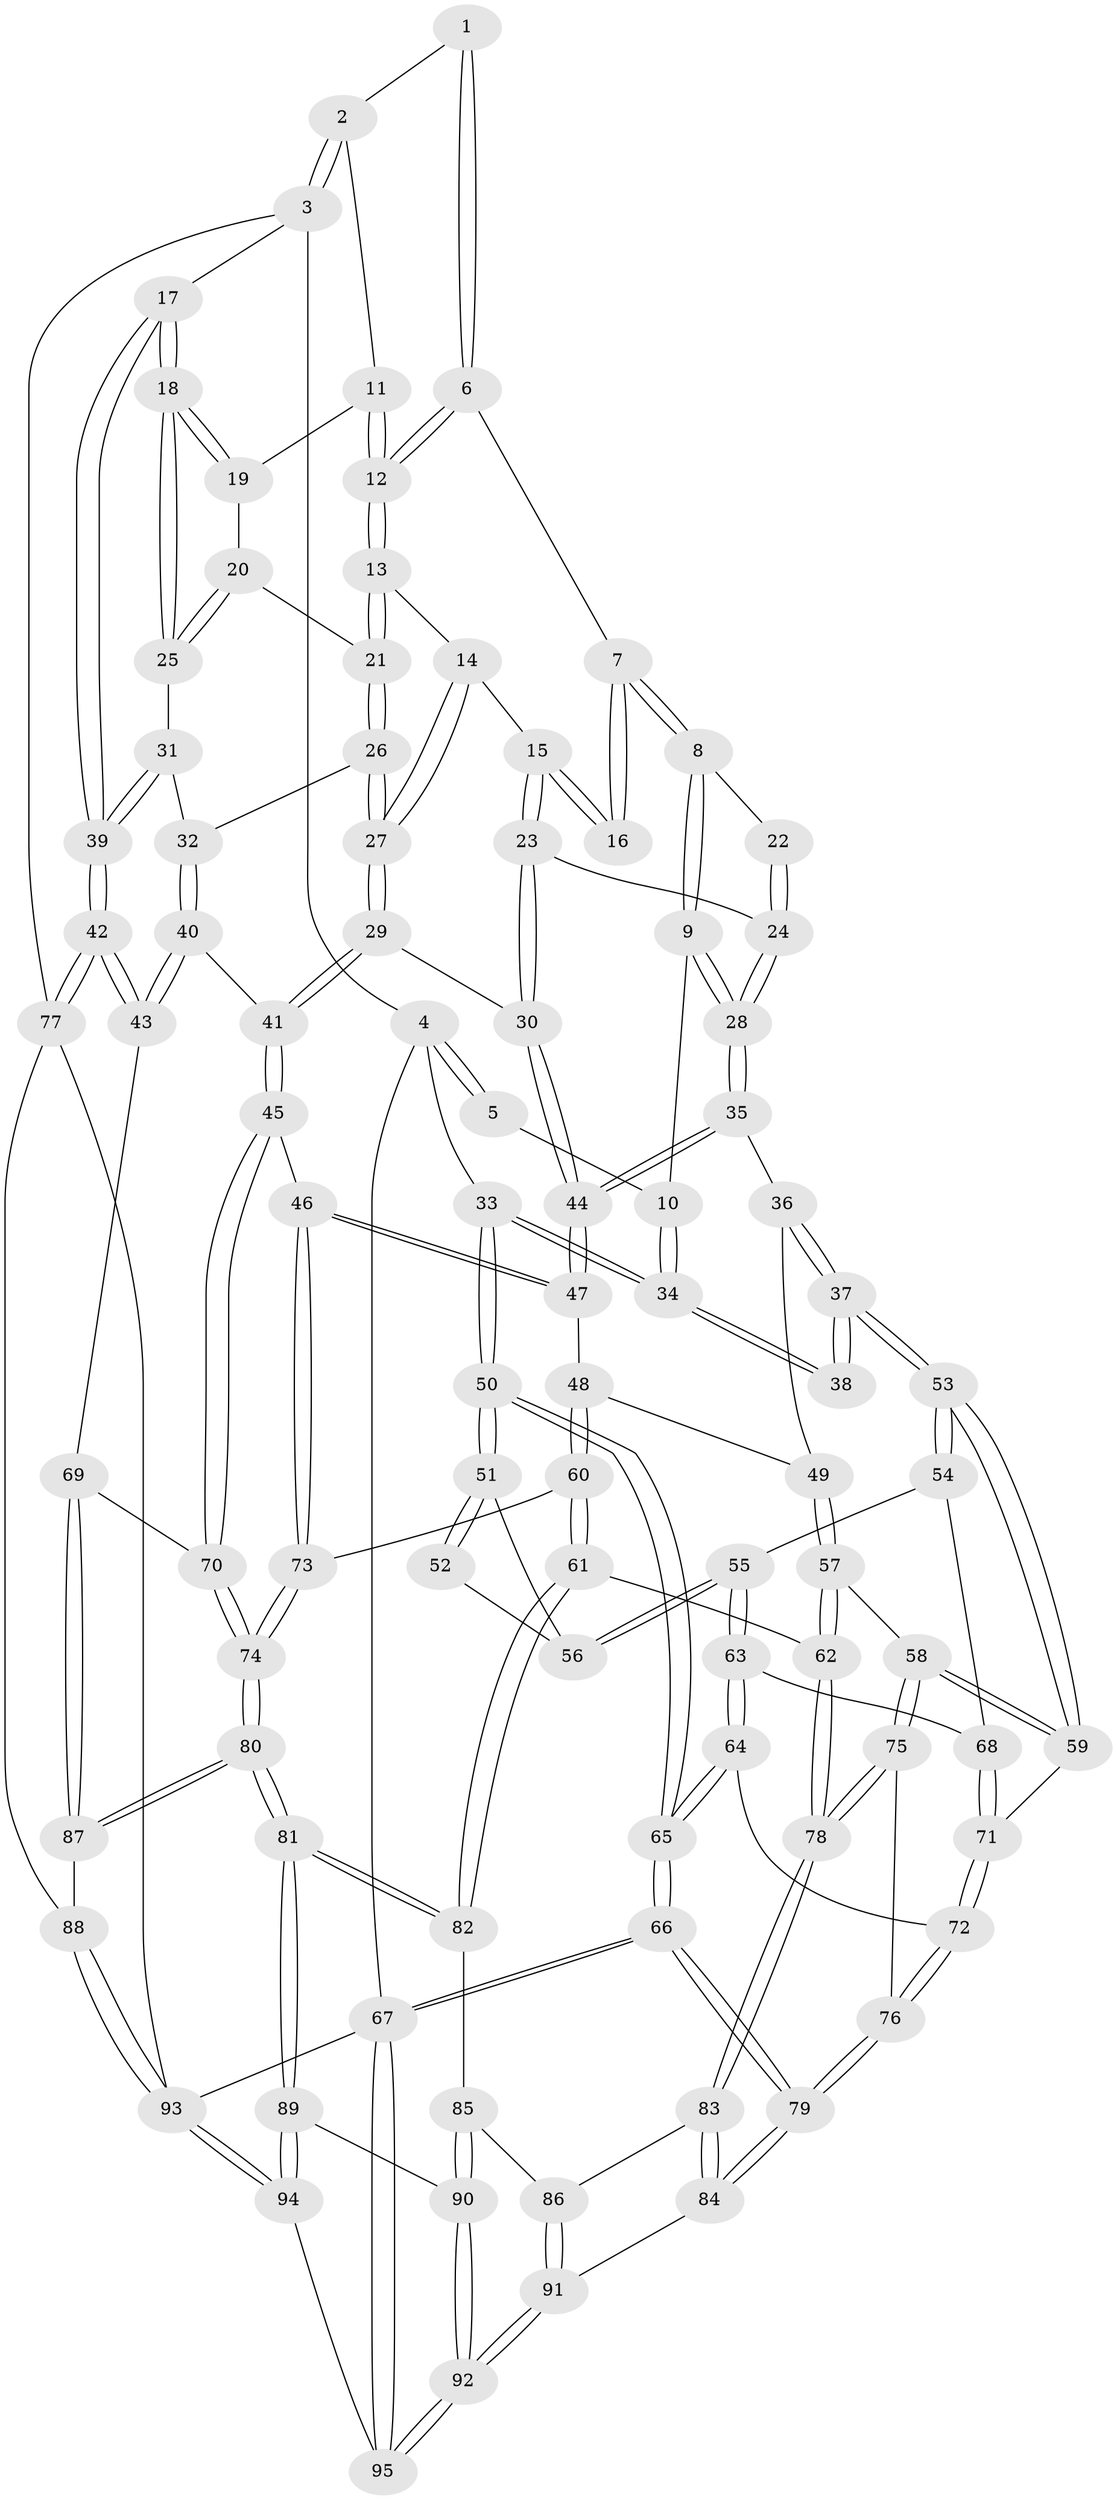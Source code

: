 // coarse degree distribution, {5: 0.2, 4: 0.26666666666666666, 2: 0.1, 3: 0.4, 6: 0.03333333333333333}
// Generated by graph-tools (version 1.1) at 2025/38/03/04/25 23:38:26]
// undirected, 95 vertices, 234 edges
graph export_dot {
  node [color=gray90,style=filled];
  1 [pos="+0.5462323588904716+0"];
  2 [pos="+0.9761779562156584+0"];
  3 [pos="+1+0"];
  4 [pos="+0+0"];
  5 [pos="+0.4067594330275893+0"];
  6 [pos="+0.57784981341907+0"];
  7 [pos="+0.5317668343521629+0.04999288458876201"];
  8 [pos="+0.42676749857962265+0.12929500061530738"];
  9 [pos="+0.3765765675663299+0.15396007051883576"];
  10 [pos="+0.3518260382000377+0.11692799947707197"];
  11 [pos="+0.7362713072750086+0.0820008377389009"];
  12 [pos="+0.6496564785504965+0.0622066117657103"];
  13 [pos="+0.6379128205327944+0.133530125654783"];
  14 [pos="+0.6049332338461767+0.15281266810660035"];
  15 [pos="+0.5608250072948447+0.160659814800179"];
  16 [pos="+0.5364731794665915+0.1424013610043358"];
  17 [pos="+1+0.14629874796251285"];
  18 [pos="+0.9802374263957898+0.1551870834975044"];
  19 [pos="+0.7400209525179426+0.08501171406769945"];
  20 [pos="+0.7259820257342593+0.1662357417504862"];
  21 [pos="+0.6473189457779802+0.14857916706307886"];
  22 [pos="+0.5354447187130371+0.14288626236225574"];
  23 [pos="+0.5411273565365213+0.27018911173245824"];
  24 [pos="+0.4291162041445652+0.24665602648346538"];
  25 [pos="+0.7561329894986626+0.23214128483409954"];
  26 [pos="+0.6732603841382084+0.260108043223543"];
  27 [pos="+0.5938520545541851+0.28465362005026057"];
  28 [pos="+0.3908415744578789+0.24611674099400838"];
  29 [pos="+0.5810601970005691+0.2912029723340829"];
  30 [pos="+0.5754819188369854+0.29165425809011464"];
  31 [pos="+0.7372839382885356+0.2495156065963901"];
  32 [pos="+0.7097081663175578+0.2673667905275438"];
  33 [pos="+0+0"];
  34 [pos="+0.08686347015891313+0.09632172143401861"];
  35 [pos="+0.37798943180176353+0.2649545292552214"];
  36 [pos="+0.37029396901725997+0.2733147117979489"];
  37 [pos="+0.22006239835583294+0.3178242181844731"];
  38 [pos="+0.16287733047677871+0.2791741285471115"];
  39 [pos="+1+0.5178317670092525"];
  40 [pos="+0.7414019570428363+0.4077662274194095"];
  41 [pos="+0.6687991995870514+0.41898104815566517"];
  42 [pos="+1+0.5289558370053304"];
  43 [pos="+0.9662600496419474+0.5355894134417102"];
  44 [pos="+0.5304318416962138+0.40664118086010176"];
  45 [pos="+0.5519195898023928+0.5121406064024744"];
  46 [pos="+0.5391014120283071+0.5122893217649113"];
  47 [pos="+0.5258836040483493+0.45321782605024086"];
  48 [pos="+0.391117356644712+0.360571106036608"];
  49 [pos="+0.389134342344855+0.3576733815702084"];
  50 [pos="+0+0.18824709511154938"];
  51 [pos="+0+0.22975883189998964"];
  52 [pos="+0.09765743801216531+0.3265683223243522"];
  53 [pos="+0.22206145678398473+0.48586118078703355"];
  54 [pos="+0.10531796731647114+0.436972324016529"];
  55 [pos="+0.048585355909907965+0.39203074823346346"];
  56 [pos="+0.06582394875775148+0.36018498978855473"];
  57 [pos="+0.2739894102594809+0.545472428537024"];
  58 [pos="+0.23307359088035798+0.5190354475109293"];
  59 [pos="+0.23011900121000725+0.5168817682801472"];
  60 [pos="+0.4282963372481624+0.5823428046047132"];
  61 [pos="+0.3701411077782693+0.6049020196859227"];
  62 [pos="+0.29693465536541186+0.5674736473002487"];
  63 [pos="+0+0.44546188199358955"];
  64 [pos="+0+0.4719466228745952"];
  65 [pos="+0+0.47235081524074796"];
  66 [pos="+0+0.8666585865143844"];
  67 [pos="+0+1"];
  68 [pos="+0.05276307946174056+0.4922974200849154"];
  69 [pos="+0.8603411207284993+0.5975812072429784"];
  70 [pos="+0.7140482131699413+0.6032871186184854"];
  71 [pos="+0.12297124271981051+0.5540301210177246"];
  72 [pos="+0.09381932455249807+0.5859264705540338"];
  73 [pos="+0.46266799006121934+0.5754415616253028"];
  74 [pos="+0.5930346067392928+0.7400078502140942"];
  75 [pos="+0.13368288756863747+0.6932091762108162"];
  76 [pos="+0.06157223152986135+0.657558726456849"];
  77 [pos="+1+0.9395469940195563"];
  78 [pos="+0.1691652185053521+0.7184598126047261"];
  79 [pos="+0+0.8513859161686367"];
  80 [pos="+0.5982692521306522+0.8388699846960164"];
  81 [pos="+0.5745128133722032+0.8682828425859789"];
  82 [pos="+0.3680568279570673+0.635595678396374"];
  83 [pos="+0.17633769246394673+0.7515928784704043"];
  84 [pos="+0.11536626636759272+0.8440190214997799"];
  85 [pos="+0.33266447752247796+0.7644121309627765"];
  86 [pos="+0.3147085448317223+0.7764855529518846"];
  87 [pos="+0.7545716126358223+0.8114214754425783"];
  88 [pos="+0.8169811173645486+0.8826376812355152"];
  89 [pos="+0.5599274477410537+0.8953710210431145"];
  90 [pos="+0.43904347808623817+0.8611878351353879"];
  91 [pos="+0.23539882486966698+0.9360490364017916"];
  92 [pos="+0.2533079766398737+0.9925102066969922"];
  93 [pos="+0.6723503513652849+1"];
  94 [pos="+0.5776725867590505+1"];
  95 [pos="+0.25778264140153423+1"];
  1 -- 2;
  1 -- 6;
  1 -- 6;
  2 -- 3;
  2 -- 3;
  2 -- 11;
  3 -- 4;
  3 -- 17;
  3 -- 77;
  4 -- 5;
  4 -- 5;
  4 -- 33;
  4 -- 67;
  5 -- 10;
  6 -- 7;
  6 -- 12;
  6 -- 12;
  7 -- 8;
  7 -- 8;
  7 -- 16;
  7 -- 16;
  8 -- 9;
  8 -- 9;
  8 -- 22;
  9 -- 10;
  9 -- 28;
  9 -- 28;
  10 -- 34;
  10 -- 34;
  11 -- 12;
  11 -- 12;
  11 -- 19;
  12 -- 13;
  12 -- 13;
  13 -- 14;
  13 -- 21;
  13 -- 21;
  14 -- 15;
  14 -- 27;
  14 -- 27;
  15 -- 16;
  15 -- 16;
  15 -- 23;
  15 -- 23;
  17 -- 18;
  17 -- 18;
  17 -- 39;
  17 -- 39;
  18 -- 19;
  18 -- 19;
  18 -- 25;
  18 -- 25;
  19 -- 20;
  20 -- 21;
  20 -- 25;
  20 -- 25;
  21 -- 26;
  21 -- 26;
  22 -- 24;
  22 -- 24;
  23 -- 24;
  23 -- 30;
  23 -- 30;
  24 -- 28;
  24 -- 28;
  25 -- 31;
  26 -- 27;
  26 -- 27;
  26 -- 32;
  27 -- 29;
  27 -- 29;
  28 -- 35;
  28 -- 35;
  29 -- 30;
  29 -- 41;
  29 -- 41;
  30 -- 44;
  30 -- 44;
  31 -- 32;
  31 -- 39;
  31 -- 39;
  32 -- 40;
  32 -- 40;
  33 -- 34;
  33 -- 34;
  33 -- 50;
  33 -- 50;
  34 -- 38;
  34 -- 38;
  35 -- 36;
  35 -- 44;
  35 -- 44;
  36 -- 37;
  36 -- 37;
  36 -- 49;
  37 -- 38;
  37 -- 38;
  37 -- 53;
  37 -- 53;
  39 -- 42;
  39 -- 42;
  40 -- 41;
  40 -- 43;
  40 -- 43;
  41 -- 45;
  41 -- 45;
  42 -- 43;
  42 -- 43;
  42 -- 77;
  42 -- 77;
  43 -- 69;
  44 -- 47;
  44 -- 47;
  45 -- 46;
  45 -- 70;
  45 -- 70;
  46 -- 47;
  46 -- 47;
  46 -- 73;
  46 -- 73;
  47 -- 48;
  48 -- 49;
  48 -- 60;
  48 -- 60;
  49 -- 57;
  49 -- 57;
  50 -- 51;
  50 -- 51;
  50 -- 65;
  50 -- 65;
  51 -- 52;
  51 -- 52;
  51 -- 56;
  52 -- 56;
  53 -- 54;
  53 -- 54;
  53 -- 59;
  53 -- 59;
  54 -- 55;
  54 -- 68;
  55 -- 56;
  55 -- 56;
  55 -- 63;
  55 -- 63;
  57 -- 58;
  57 -- 62;
  57 -- 62;
  58 -- 59;
  58 -- 59;
  58 -- 75;
  58 -- 75;
  59 -- 71;
  60 -- 61;
  60 -- 61;
  60 -- 73;
  61 -- 62;
  61 -- 82;
  61 -- 82;
  62 -- 78;
  62 -- 78;
  63 -- 64;
  63 -- 64;
  63 -- 68;
  64 -- 65;
  64 -- 65;
  64 -- 72;
  65 -- 66;
  65 -- 66;
  66 -- 67;
  66 -- 67;
  66 -- 79;
  66 -- 79;
  67 -- 95;
  67 -- 95;
  67 -- 93;
  68 -- 71;
  68 -- 71;
  69 -- 70;
  69 -- 87;
  69 -- 87;
  70 -- 74;
  70 -- 74;
  71 -- 72;
  71 -- 72;
  72 -- 76;
  72 -- 76;
  73 -- 74;
  73 -- 74;
  74 -- 80;
  74 -- 80;
  75 -- 76;
  75 -- 78;
  75 -- 78;
  76 -- 79;
  76 -- 79;
  77 -- 88;
  77 -- 93;
  78 -- 83;
  78 -- 83;
  79 -- 84;
  79 -- 84;
  80 -- 81;
  80 -- 81;
  80 -- 87;
  80 -- 87;
  81 -- 82;
  81 -- 82;
  81 -- 89;
  81 -- 89;
  82 -- 85;
  83 -- 84;
  83 -- 84;
  83 -- 86;
  84 -- 91;
  85 -- 86;
  85 -- 90;
  85 -- 90;
  86 -- 91;
  86 -- 91;
  87 -- 88;
  88 -- 93;
  88 -- 93;
  89 -- 90;
  89 -- 94;
  89 -- 94;
  90 -- 92;
  90 -- 92;
  91 -- 92;
  91 -- 92;
  92 -- 95;
  92 -- 95;
  93 -- 94;
  93 -- 94;
  94 -- 95;
}
